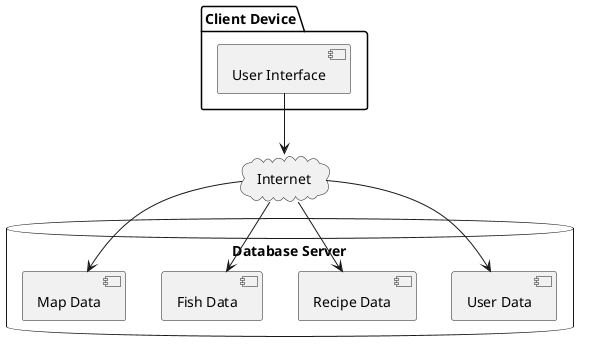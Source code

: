 @startuml physical

package "Client Device" {
  [User Interface]
}

cloud "Internet" 

database "Database Server" {
  [User Data]
  [Recipe Data]
  [Fish Data]
  [Map Data]
}

[User Interface] --> Internet
Internet --> [User Data]
Internet --> [Recipe Data]
Internet --> [Fish Data]
Internet --> [Map Data]

@enduml